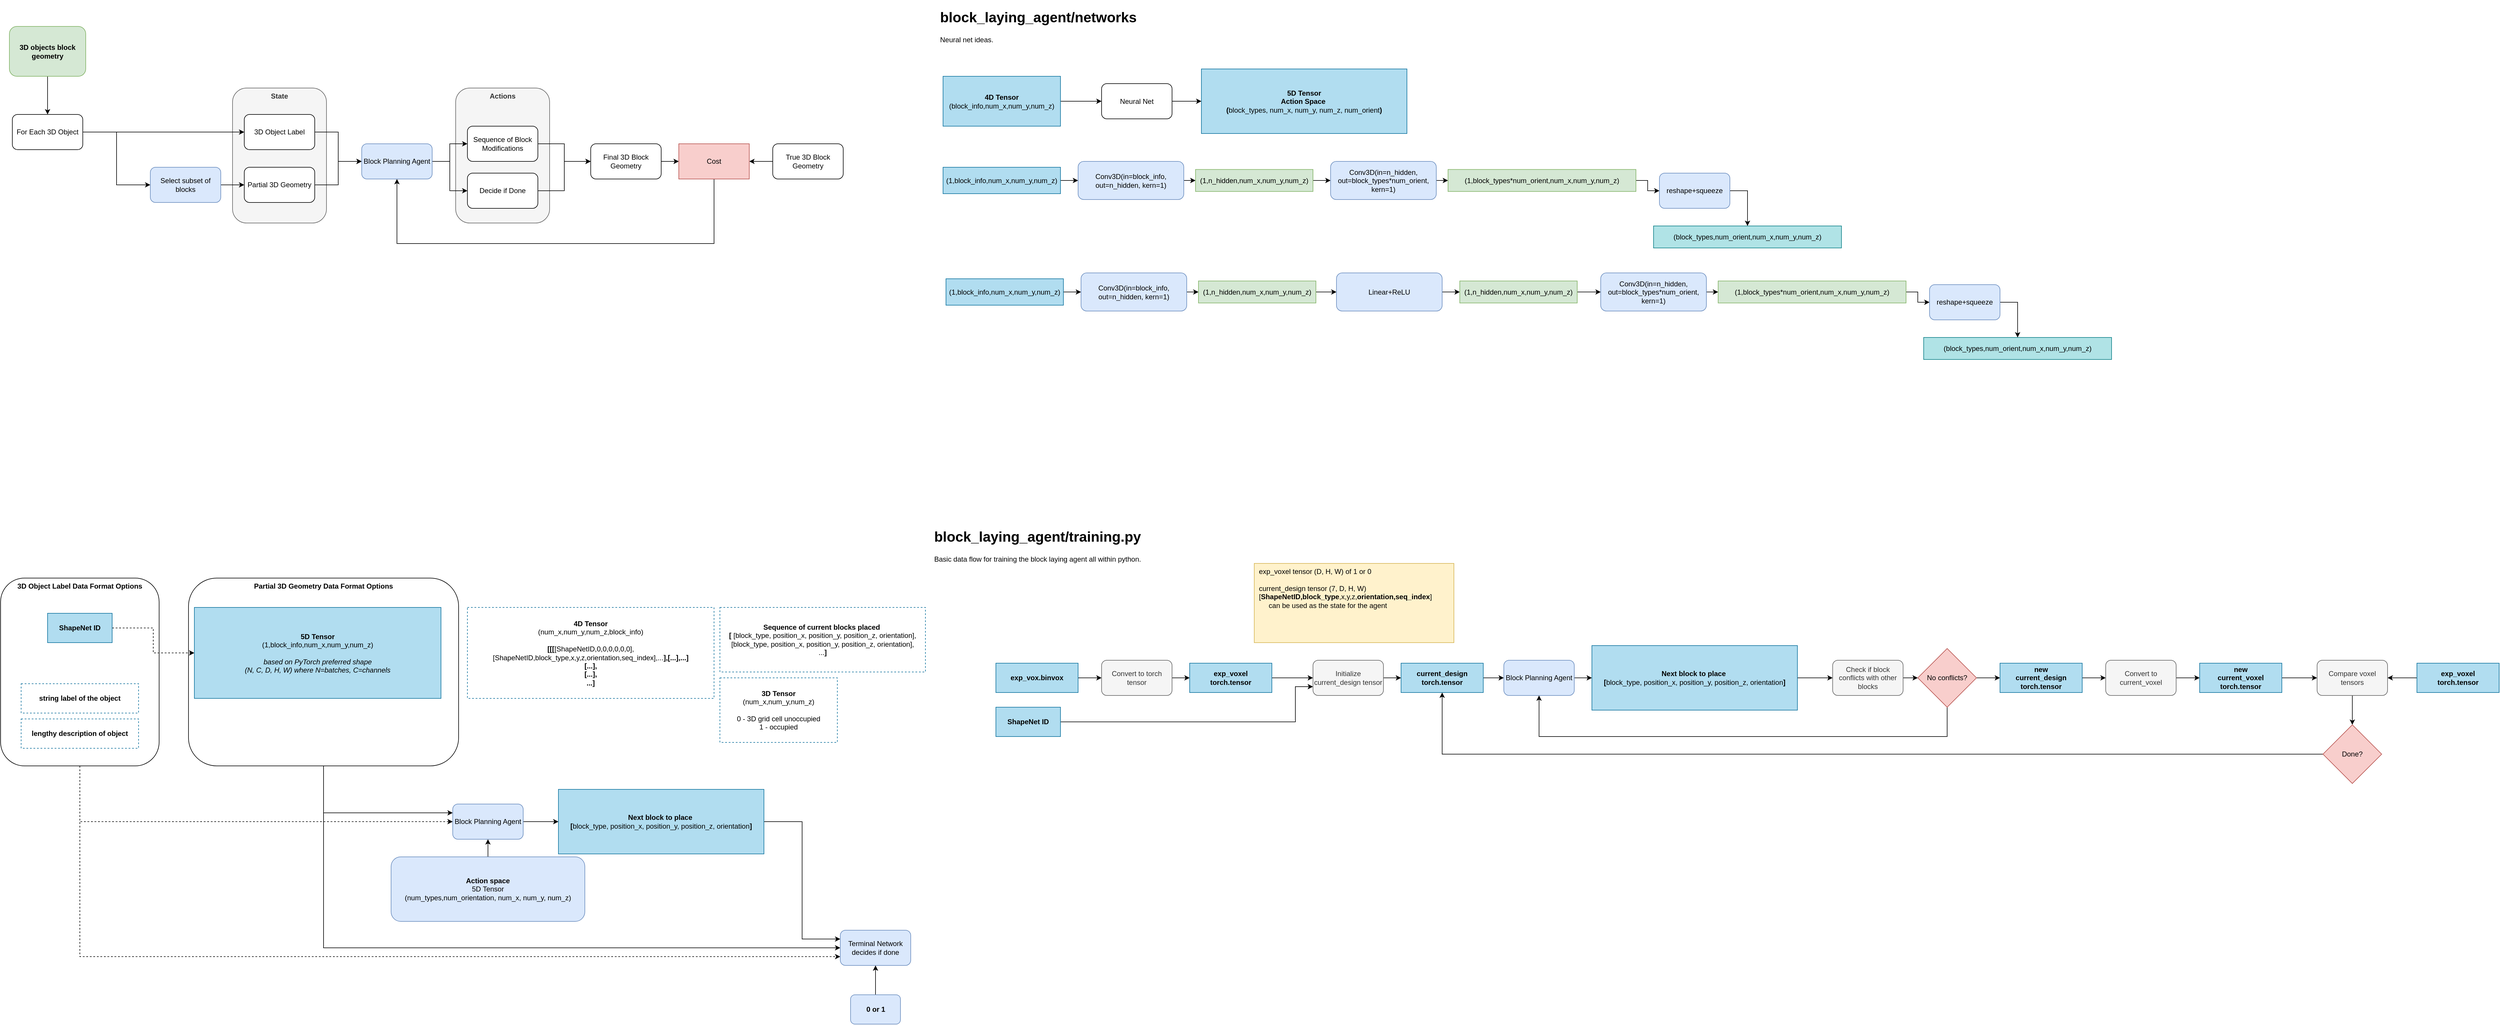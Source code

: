 <mxfile version="20.7.4" type="device"><diagram id="EGjF2JkE2Qouqx4IitUG" name="Page-1"><mxGraphModel dx="3169" dy="2718" grid="1" gridSize="10" guides="1" tooltips="1" connect="1" arrows="1" fold="1" page="1" pageScale="1" pageWidth="1600" pageHeight="900" math="0" shadow="0"><root><mxCell id="0"/><mxCell id="1" parent="0"/><mxCell id="ZmiK0YBM-MFfKVnVQpeY-30" value="&lt;b&gt;Actions&lt;/b&gt;" style="rounded=1;whiteSpace=wrap;html=1;strokeColor=#666666;strokeWidth=1;fontFamily=Helvetica;fontSize=12;fontColor=#333333;fillColor=#f5f5f5;verticalAlign=top;" parent="1" vertex="1"><mxGeometry x="800" y="-735" width="160" height="230" as="geometry"/></mxCell><mxCell id="ZmiK0YBM-MFfKVnVQpeY-29" value="&lt;b&gt;State&lt;/b&gt;" style="rounded=1;whiteSpace=wrap;html=1;strokeColor=#666666;strokeWidth=1;fontFamily=Helvetica;fontSize=12;fontColor=#333333;fillColor=#f5f5f5;verticalAlign=top;" parent="1" vertex="1"><mxGeometry x="420" y="-735" width="160" height="230" as="geometry"/></mxCell><mxCell id="ZmiK0YBM-MFfKVnVQpeY-38" style="edgeStyle=orthogonalEdgeStyle;rounded=0;orthogonalLoop=1;jettySize=auto;html=1;entryX=0;entryY=0.25;entryDx=0;entryDy=0;exitX=0.5;exitY=1;exitDx=0;exitDy=0;" parent="1" source="ZmiK0YBM-MFfKVnVQpeY-27" target="ZmiK0YBM-MFfKVnVQpeY-35" edge="1"><mxGeometry relative="1" as="geometry"/></mxCell><mxCell id="ZmiK0YBM-MFfKVnVQpeY-41" style="edgeStyle=orthogonalEdgeStyle;rounded=0;orthogonalLoop=1;jettySize=auto;html=1;entryX=0;entryY=0.5;entryDx=0;entryDy=0;exitX=0.5;exitY=1;exitDx=0;exitDy=0;" parent="1" source="ZmiK0YBM-MFfKVnVQpeY-27" target="ZmiK0YBM-MFfKVnVQpeY-39" edge="1"><mxGeometry relative="1" as="geometry"/></mxCell><mxCell id="ZmiK0YBM-MFfKVnVQpeY-27" value="Partial 3D Geometry Data Format Options" style="rounded=1;whiteSpace=wrap;html=1;strokeColor=default;strokeWidth=1;fontFamily=Helvetica;fontSize=12;fontColor=default;fillColor=default;verticalAlign=top;fontStyle=1" parent="1" vertex="1"><mxGeometry x="345" y="100" width="460" height="320" as="geometry"/></mxCell><mxCell id="ZmiK0YBM-MFfKVnVQpeY-1" style="edgeStyle=orthogonalEdgeStyle;shape=connector;rounded=0;orthogonalLoop=1;jettySize=auto;html=1;labelBackgroundColor=default;strokeColor=default;fontFamily=Helvetica;fontSize=12;fontColor=default;endArrow=classic;" parent="1" source="ZmiK0YBM-MFfKVnVQpeY-2" target="ZmiK0YBM-MFfKVnVQpeY-7" edge="1"><mxGeometry relative="1" as="geometry"/></mxCell><mxCell id="ZmiK0YBM-MFfKVnVQpeY-2" value="3D Object Label" style="rounded=1;whiteSpace=wrap;html=1;strokeColor=default;strokeWidth=1;fontFamily=Helvetica;fontSize=12;fontColor=default;fillColor=default;" parent="1" vertex="1"><mxGeometry x="440" y="-690" width="120" height="60" as="geometry"/></mxCell><mxCell id="ZmiK0YBM-MFfKVnVQpeY-3" style="edgeStyle=orthogonalEdgeStyle;shape=connector;rounded=0;orthogonalLoop=1;jettySize=auto;html=1;entryX=0;entryY=0.5;entryDx=0;entryDy=0;labelBackgroundColor=default;strokeColor=default;fontFamily=Helvetica;fontSize=12;fontColor=default;endArrow=classic;" parent="1" source="ZmiK0YBM-MFfKVnVQpeY-4" target="ZmiK0YBM-MFfKVnVQpeY-7" edge="1"><mxGeometry relative="1" as="geometry"/></mxCell><mxCell id="ZmiK0YBM-MFfKVnVQpeY-4" value="Partial 3D Geometry" style="rounded=1;whiteSpace=wrap;html=1;strokeColor=default;strokeWidth=1;fontFamily=Helvetica;fontSize=12;fontColor=default;fillColor=default;" parent="1" vertex="1"><mxGeometry x="440" y="-600" width="120" height="60" as="geometry"/></mxCell><mxCell id="ZmiK0YBM-MFfKVnVQpeY-5" style="edgeStyle=orthogonalEdgeStyle;shape=connector;rounded=0;orthogonalLoop=1;jettySize=auto;html=1;entryX=0;entryY=0.5;entryDx=0;entryDy=0;labelBackgroundColor=default;strokeColor=default;fontFamily=Helvetica;fontSize=12;fontColor=default;endArrow=classic;" parent="1" source="ZmiK0YBM-MFfKVnVQpeY-7" target="ZmiK0YBM-MFfKVnVQpeY-15" edge="1"><mxGeometry relative="1" as="geometry"/></mxCell><mxCell id="ZmiK0YBM-MFfKVnVQpeY-6" style="edgeStyle=orthogonalEdgeStyle;shape=connector;rounded=0;orthogonalLoop=1;jettySize=auto;html=1;entryX=0;entryY=0.5;entryDx=0;entryDy=0;labelBackgroundColor=default;strokeColor=default;fontFamily=Helvetica;fontSize=12;fontColor=default;endArrow=classic;" parent="1" source="ZmiK0YBM-MFfKVnVQpeY-7" target="ZmiK0YBM-MFfKVnVQpeY-17" edge="1"><mxGeometry relative="1" as="geometry"/></mxCell><mxCell id="ZmiK0YBM-MFfKVnVQpeY-7" value="Block Planning Agent" style="rounded=1;whiteSpace=wrap;html=1;strokeColor=#6c8ebf;strokeWidth=1;fontFamily=Helvetica;fontSize=12;fillColor=#dae8fc;" parent="1" vertex="1"><mxGeometry x="640" y="-640" width="120" height="60" as="geometry"/></mxCell><mxCell id="ZmiK0YBM-MFfKVnVQpeY-8" style="edgeStyle=orthogonalEdgeStyle;shape=connector;rounded=0;orthogonalLoop=1;jettySize=auto;html=1;entryX=0;entryY=0.5;entryDx=0;entryDy=0;labelBackgroundColor=default;strokeColor=default;fontFamily=Helvetica;fontSize=12;fontColor=default;endArrow=classic;" parent="1" source="ZmiK0YBM-MFfKVnVQpeY-9" target="ZmiK0YBM-MFfKVnVQpeY-13" edge="1"><mxGeometry relative="1" as="geometry"/></mxCell><mxCell id="ZmiK0YBM-MFfKVnVQpeY-9" value="Final 3D Block Geometry" style="rounded=1;whiteSpace=wrap;html=1;strokeColor=default;strokeWidth=1;fontFamily=Helvetica;fontSize=12;fontColor=default;fillColor=default;" parent="1" vertex="1"><mxGeometry x="1030" y="-640" width="120" height="60" as="geometry"/></mxCell><mxCell id="ZmiK0YBM-MFfKVnVQpeY-10" style="edgeStyle=orthogonalEdgeStyle;shape=connector;rounded=0;orthogonalLoop=1;jettySize=auto;html=1;entryX=1;entryY=0.5;entryDx=0;entryDy=0;labelBackgroundColor=default;strokeColor=default;fontFamily=Helvetica;fontSize=12;fontColor=default;endArrow=classic;" parent="1" source="ZmiK0YBM-MFfKVnVQpeY-11" target="ZmiK0YBM-MFfKVnVQpeY-13" edge="1"><mxGeometry relative="1" as="geometry"/></mxCell><mxCell id="ZmiK0YBM-MFfKVnVQpeY-11" value="True 3D Block Geometry" style="rounded=1;whiteSpace=wrap;html=1;strokeColor=default;strokeWidth=1;fontFamily=Helvetica;fontSize=12;fontColor=default;fillColor=default;" parent="1" vertex="1"><mxGeometry x="1340" y="-640" width="120" height="60" as="geometry"/></mxCell><mxCell id="ZmiK0YBM-MFfKVnVQpeY-12" style="edgeStyle=orthogonalEdgeStyle;shape=connector;rounded=0;orthogonalLoop=1;jettySize=auto;html=1;entryX=0.5;entryY=1;entryDx=0;entryDy=0;labelBackgroundColor=default;strokeColor=default;fontFamily=Helvetica;fontSize=12;fontColor=default;endArrow=classic;" parent="1" source="ZmiK0YBM-MFfKVnVQpeY-13" target="ZmiK0YBM-MFfKVnVQpeY-7" edge="1"><mxGeometry relative="1" as="geometry"><Array as="points"><mxPoint x="1240" y="-470"/><mxPoint x="700" y="-470"/></Array></mxGeometry></mxCell><mxCell id="ZmiK0YBM-MFfKVnVQpeY-13" value="Cost" style="rounded=0;whiteSpace=wrap;html=1;strokeColor=#b85450;strokeWidth=1;fontFamily=Helvetica;fontSize=12;fillColor=#f8cecc;" parent="1" vertex="1"><mxGeometry x="1180" y="-640" width="120" height="60" as="geometry"/></mxCell><mxCell id="ZmiK0YBM-MFfKVnVQpeY-14" style="edgeStyle=orthogonalEdgeStyle;shape=connector;rounded=0;orthogonalLoop=1;jettySize=auto;html=1;entryX=0;entryY=0.5;entryDx=0;entryDy=0;labelBackgroundColor=default;strokeColor=default;fontFamily=Helvetica;fontSize=12;fontColor=default;endArrow=classic;" parent="1" source="ZmiK0YBM-MFfKVnVQpeY-15" target="ZmiK0YBM-MFfKVnVQpeY-9" edge="1"><mxGeometry relative="1" as="geometry"/></mxCell><mxCell id="ZmiK0YBM-MFfKVnVQpeY-15" value="Sequence of Block Modifications" style="rounded=1;whiteSpace=wrap;html=1;strokeColor=default;strokeWidth=1;fontFamily=Helvetica;fontSize=12;fontColor=default;fillColor=default;" parent="1" vertex="1"><mxGeometry x="820" y="-670" width="120" height="60" as="geometry"/></mxCell><mxCell id="ZmiK0YBM-MFfKVnVQpeY-16" style="edgeStyle=orthogonalEdgeStyle;shape=connector;rounded=0;orthogonalLoop=1;jettySize=auto;html=1;entryX=0;entryY=0.5;entryDx=0;entryDy=0;labelBackgroundColor=default;strokeColor=default;fontFamily=Helvetica;fontSize=12;fontColor=default;endArrow=classic;" parent="1" source="ZmiK0YBM-MFfKVnVQpeY-17" target="ZmiK0YBM-MFfKVnVQpeY-9" edge="1"><mxGeometry relative="1" as="geometry"/></mxCell><mxCell id="ZmiK0YBM-MFfKVnVQpeY-17" value="Decide if Done" style="rounded=1;whiteSpace=wrap;html=1;strokeColor=default;strokeWidth=1;fontFamily=Helvetica;fontSize=12;fontColor=default;fillColor=default;" parent="1" vertex="1"><mxGeometry x="820" y="-590" width="120" height="60" as="geometry"/></mxCell><mxCell id="ZmiK0YBM-MFfKVnVQpeY-18" style="edgeStyle=orthogonalEdgeStyle;shape=connector;rounded=0;orthogonalLoop=1;jettySize=auto;html=1;labelBackgroundColor=default;strokeColor=default;fontFamily=Helvetica;fontSize=12;fontColor=default;endArrow=classic;" parent="1" source="ZmiK0YBM-MFfKVnVQpeY-19" target="ZmiK0YBM-MFfKVnVQpeY-24" edge="1"><mxGeometry relative="1" as="geometry"/></mxCell><mxCell id="ZmiK0YBM-MFfKVnVQpeY-19" value="3D objects block geometry" style="rounded=1;whiteSpace=wrap;html=1;verticalAlign=middle;fontStyle=1;fillColor=#d5e8d4;strokeColor=#82b366;" parent="1" vertex="1"><mxGeometry x="40" y="-840" width="130" height="85" as="geometry"/></mxCell><mxCell id="ZmiK0YBM-MFfKVnVQpeY-20" style="edgeStyle=orthogonalEdgeStyle;shape=connector;rounded=0;orthogonalLoop=1;jettySize=auto;html=1;labelBackgroundColor=default;strokeColor=default;fontFamily=Helvetica;fontSize=12;fontColor=default;endArrow=classic;" parent="1" source="ZmiK0YBM-MFfKVnVQpeY-21" target="ZmiK0YBM-MFfKVnVQpeY-4" edge="1"><mxGeometry relative="1" as="geometry"/></mxCell><mxCell id="ZmiK0YBM-MFfKVnVQpeY-21" value="Select subset of blocks" style="rounded=1;whiteSpace=wrap;html=1;strokeColor=#6c8ebf;strokeWidth=1;fontFamily=Helvetica;fontSize=12;fillColor=#dae8fc;" parent="1" vertex="1"><mxGeometry x="280" y="-600" width="120" height="60" as="geometry"/></mxCell><mxCell id="ZmiK0YBM-MFfKVnVQpeY-22" style="edgeStyle=orthogonalEdgeStyle;shape=connector;rounded=0;orthogonalLoop=1;jettySize=auto;html=1;labelBackgroundColor=default;strokeColor=default;fontFamily=Helvetica;fontSize=12;fontColor=default;endArrow=classic;" parent="1" source="ZmiK0YBM-MFfKVnVQpeY-24" target="ZmiK0YBM-MFfKVnVQpeY-2" edge="1"><mxGeometry relative="1" as="geometry"/></mxCell><mxCell id="ZmiK0YBM-MFfKVnVQpeY-23" style="edgeStyle=orthogonalEdgeStyle;shape=connector;rounded=0;orthogonalLoop=1;jettySize=auto;html=1;entryX=0;entryY=0.5;entryDx=0;entryDy=0;labelBackgroundColor=default;strokeColor=default;fontFamily=Helvetica;fontSize=12;fontColor=default;endArrow=classic;" parent="1" source="ZmiK0YBM-MFfKVnVQpeY-24" target="ZmiK0YBM-MFfKVnVQpeY-21" edge="1"><mxGeometry relative="1" as="geometry"/></mxCell><mxCell id="ZmiK0YBM-MFfKVnVQpeY-24" value="For Each 3D Object" style="rounded=1;whiteSpace=wrap;html=1;strokeColor=default;strokeWidth=1;fontFamily=Helvetica;fontSize=12;fontColor=default;fillColor=default;" parent="1" vertex="1"><mxGeometry x="45" y="-690" width="120" height="60" as="geometry"/></mxCell><mxCell id="ZmiK0YBM-MFfKVnVQpeY-26" value="&lt;b&gt;3D Tensor&lt;br&gt;&lt;/b&gt;(num_x,num_y,num_z)&lt;br&gt;&lt;br&gt;0 - 3D grid cell unoccupied&lt;br&gt;1 - occupied" style="whiteSpace=wrap;html=1;fillColor=none;strokeColor=#10739e;fontStyle=0;dashed=1;" parent="1" vertex="1"><mxGeometry x="1250" y="270" width="200" height="110" as="geometry"/></mxCell><mxCell id="ZmiK0YBM-MFfKVnVQpeY-28" value="&lt;b&gt;Sequence of current blocks placed&lt;/b&gt;&amp;nbsp;&lt;br&gt;&lt;b&gt;[&lt;/b&gt; [block_type, position_x, position_y, position_z, orientation],&lt;br&gt;[block_type, position_x, position_y, position_z, orientation],&lt;br&gt;...&lt;b&gt;]&lt;/b&gt;" style="whiteSpace=wrap;html=1;fillColor=none;strokeColor=#10739e;fontStyle=0;dashed=1;" parent="1" vertex="1"><mxGeometry x="1250" y="150" width="350" height="110" as="geometry"/></mxCell><mxCell id="ZmiK0YBM-MFfKVnVQpeY-37" style="edgeStyle=orthogonalEdgeStyle;rounded=0;orthogonalLoop=1;jettySize=auto;html=1;entryX=0;entryY=0.5;entryDx=0;entryDy=0;exitX=0.5;exitY=1;exitDx=0;exitDy=0;dashed=1;" parent="1" source="ZmiK0YBM-MFfKVnVQpeY-31" target="ZmiK0YBM-MFfKVnVQpeY-35" edge="1"><mxGeometry relative="1" as="geometry"/></mxCell><mxCell id="ZmiK0YBM-MFfKVnVQpeY-42" style="edgeStyle=orthogonalEdgeStyle;rounded=0;orthogonalLoop=1;jettySize=auto;html=1;entryX=0;entryY=0.75;entryDx=0;entryDy=0;exitX=0.5;exitY=1;exitDx=0;exitDy=0;dashed=1;" parent="1" source="ZmiK0YBM-MFfKVnVQpeY-31" target="ZmiK0YBM-MFfKVnVQpeY-39" edge="1"><mxGeometry relative="1" as="geometry"/></mxCell><mxCell id="ZmiK0YBM-MFfKVnVQpeY-31" value="3D Object Label Data Format Options" style="rounded=1;whiteSpace=wrap;html=1;strokeColor=default;strokeWidth=1;fontFamily=Helvetica;fontSize=12;fontColor=default;fillColor=default;verticalAlign=top;fontStyle=1" parent="1" vertex="1"><mxGeometry x="25" y="100" width="270" height="320" as="geometry"/></mxCell><mxCell id="ZmiK0YBM-MFfKVnVQpeY-52" style="edgeStyle=orthogonalEdgeStyle;rounded=0;orthogonalLoop=1;jettySize=auto;html=1;dashed=1;" parent="1" source="ZmiK0YBM-MFfKVnVQpeY-32" target="ZmiK0YBM-MFfKVnVQpeY-49" edge="1"><mxGeometry relative="1" as="geometry"/></mxCell><mxCell id="ZmiK0YBM-MFfKVnVQpeY-32" value="&lt;b&gt;ShapeNet ID&lt;/b&gt;" style="whiteSpace=wrap;html=1;fillColor=#b1ddf0;strokeColor=#10739e;fontStyle=0" parent="1" vertex="1"><mxGeometry x="105" y="160" width="110" height="50" as="geometry"/></mxCell><mxCell id="ZmiK0YBM-MFfKVnVQpeY-33" value="&lt;b&gt;string label of the object&lt;/b&gt;" style="whiteSpace=wrap;html=1;fillColor=none;strokeColor=#10739e;fontStyle=0;dashed=1;" parent="1" vertex="1"><mxGeometry x="60" y="280" width="200" height="50" as="geometry"/></mxCell><mxCell id="ZmiK0YBM-MFfKVnVQpeY-34" value="&lt;b&gt;lengthy description of object&lt;/b&gt;" style="whiteSpace=wrap;html=1;fillColor=none;strokeColor=#10739e;fontStyle=0;dashed=1;" parent="1" vertex="1"><mxGeometry x="60" y="340" width="200" height="50" as="geometry"/></mxCell><mxCell id="ZmiK0YBM-MFfKVnVQpeY-40" style="edgeStyle=orthogonalEdgeStyle;rounded=0;orthogonalLoop=1;jettySize=auto;html=1;entryX=0;entryY=0.5;entryDx=0;entryDy=0;" parent="1" source="ZmiK0YBM-MFfKVnVQpeY-35" target="ZmiK0YBM-MFfKVnVQpeY-36" edge="1"><mxGeometry relative="1" as="geometry"/></mxCell><mxCell id="ZmiK0YBM-MFfKVnVQpeY-35" value="Block Planning Agent" style="rounded=1;whiteSpace=wrap;html=1;strokeColor=#6c8ebf;strokeWidth=1;fontFamily=Helvetica;fontSize=12;fillColor=#dae8fc;" parent="1" vertex="1"><mxGeometry x="795" y="485" width="120" height="60" as="geometry"/></mxCell><mxCell id="ZmiK0YBM-MFfKVnVQpeY-43" style="edgeStyle=orthogonalEdgeStyle;rounded=0;orthogonalLoop=1;jettySize=auto;html=1;entryX=0;entryY=0.25;entryDx=0;entryDy=0;" parent="1" source="ZmiK0YBM-MFfKVnVQpeY-36" target="ZmiK0YBM-MFfKVnVQpeY-39" edge="1"><mxGeometry relative="1" as="geometry"/></mxCell><mxCell id="ZmiK0YBM-MFfKVnVQpeY-36" value="&lt;b&gt;Next block to place&lt;/b&gt;&amp;nbsp;&lt;br&gt;&lt;b&gt;[&lt;/b&gt;block_type, position_x, position_y, position_z, orientation&lt;b&gt;]&lt;/b&gt;" style="whiteSpace=wrap;html=1;fillColor=#b1ddf0;strokeColor=#10739e;fontStyle=0" parent="1" vertex="1"><mxGeometry x="975" y="460" width="350" height="110" as="geometry"/></mxCell><mxCell id="ZmiK0YBM-MFfKVnVQpeY-39" value="Terminal Network&lt;br&gt;decides if done" style="rounded=1;whiteSpace=wrap;html=1;strokeColor=#6c8ebf;strokeWidth=1;fontFamily=Helvetica;fontSize=12;fillColor=#dae8fc;" parent="1" vertex="1"><mxGeometry x="1455" y="700" width="120" height="60" as="geometry"/></mxCell><mxCell id="ZmiK0YBM-MFfKVnVQpeY-46" style="edgeStyle=orthogonalEdgeStyle;rounded=0;orthogonalLoop=1;jettySize=auto;html=1;entryX=0.5;entryY=1;entryDx=0;entryDy=0;" parent="1" source="ZmiK0YBM-MFfKVnVQpeY-45" target="ZmiK0YBM-MFfKVnVQpeY-35" edge="1"><mxGeometry relative="1" as="geometry"/></mxCell><mxCell id="ZmiK0YBM-MFfKVnVQpeY-45" value="Action space&lt;br&gt;&lt;span style=&quot;font-weight: normal;&quot;&gt;5D Tensor&lt;br&gt;(num_types,&lt;/span&gt;&lt;span style=&quot;font-weight: 400;&quot;&gt;num_orientation,&amp;nbsp;&lt;/span&gt;&lt;span style=&quot;font-weight: normal;&quot;&gt;num_x, num_y, num_z)&lt;/span&gt;" style="rounded=1;whiteSpace=wrap;html=1;fillColor=#dae8fc;strokeColor=#6c8ebf;fontStyle=1" parent="1" vertex="1"><mxGeometry x="690" y="575" width="330" height="110" as="geometry"/></mxCell><mxCell id="ZmiK0YBM-MFfKVnVQpeY-48" style="edgeStyle=orthogonalEdgeStyle;rounded=0;orthogonalLoop=1;jettySize=auto;html=1;entryX=0.5;entryY=1;entryDx=0;entryDy=0;" parent="1" source="ZmiK0YBM-MFfKVnVQpeY-47" target="ZmiK0YBM-MFfKVnVQpeY-39" edge="1"><mxGeometry relative="1" as="geometry"/></mxCell><mxCell id="ZmiK0YBM-MFfKVnVQpeY-47" value="0 or 1" style="rounded=1;whiteSpace=wrap;html=1;fillColor=#dae8fc;strokeColor=#6c8ebf;fontStyle=1" parent="1" vertex="1"><mxGeometry x="1472.5" y="810" width="85" height="50" as="geometry"/></mxCell><mxCell id="ZmiK0YBM-MFfKVnVQpeY-49" value="&lt;b style=&quot;border-color: var(--border-color);&quot;&gt;5D Tensor&lt;br style=&quot;border-color: var(--border-color);&quot;&gt;&lt;/b&gt;(1,block_info,num_x,num_y,num_z)&lt;br&gt;&lt;br&gt;&lt;i&gt;based on PyTorch preferred shape&lt;br&gt;(N, C, D, H, W) where N=batches, C=channels&lt;/i&gt;" style="whiteSpace=wrap;html=1;fillColor=#b1ddf0;strokeColor=#10739e;fontStyle=0" parent="1" vertex="1"><mxGeometry x="355" y="150" width="420" height="155" as="geometry"/></mxCell><mxCell id="A_3TtfuufTt2yzlNx-zK-1" value="&lt;b style=&quot;border-color: var(--border-color);&quot;&gt;4D Tensor&lt;br style=&quot;border-color: var(--border-color);&quot;&gt;&lt;/b&gt;(num_x,num_y,num_z,block_info)&lt;br&gt;&lt;b&gt;&lt;br&gt;[[[&lt;/b&gt;[ShapeNetID,0,0,0,0,0,0],[ShapeNetID,block_type,x,y,z,orientation,seq_index],...&lt;b&gt;],[...],...]&lt;br&gt;[...],&lt;br&gt;[...],&lt;br&gt;...]&lt;/b&gt;" style="whiteSpace=wrap;html=1;fillColor=none;strokeColor=#10739e;fontStyle=0;dashed=1;" parent="1" vertex="1"><mxGeometry x="820" y="150" width="420" height="155" as="geometry"/></mxCell><mxCell id="5hoe5Cya4f4Q9XEgtZuJ-38" style="edgeStyle=orthogonalEdgeStyle;rounded=0;orthogonalLoop=1;jettySize=auto;html=1;entryX=0;entryY=0.75;entryDx=0;entryDy=0;" edge="1" parent="1" source="5hoe5Cya4f4Q9XEgtZuJ-1" target="5hoe5Cya4f4Q9XEgtZuJ-36"><mxGeometry relative="1" as="geometry"><mxPoint x="2290" y="410" as="targetPoint"/><Array as="points"><mxPoint x="2230" y="345"/><mxPoint x="2230" y="285"/></Array></mxGeometry></mxCell><mxCell id="5hoe5Cya4f4Q9XEgtZuJ-1" value="&lt;b&gt;ShapeNet ID&lt;/b&gt;" style="whiteSpace=wrap;html=1;fillColor=#b1ddf0;strokeColor=#10739e;fontStyle=0" vertex="1" parent="1"><mxGeometry x="1720" y="320" width="110" height="50" as="geometry"/></mxCell><mxCell id="5hoe5Cya4f4Q9XEgtZuJ-34" style="edgeStyle=orthogonalEdgeStyle;rounded=0;orthogonalLoop=1;jettySize=auto;html=1;entryX=0;entryY=0.5;entryDx=0;entryDy=0;" edge="1" parent="1" source="5hoe5Cya4f4Q9XEgtZuJ-3" target="5hoe5Cya4f4Q9XEgtZuJ-31"><mxGeometry relative="1" as="geometry"/></mxCell><mxCell id="5hoe5Cya4f4Q9XEgtZuJ-3" value="&lt;b&gt;exp_vox.binvox&lt;/b&gt;" style="whiteSpace=wrap;html=1;fillColor=#b1ddf0;strokeColor=#10739e;fontStyle=0" vertex="1" parent="1"><mxGeometry x="1720" y="245" width="140" height="50" as="geometry"/></mxCell><mxCell id="5hoe5Cya4f4Q9XEgtZuJ-26" style="edgeStyle=orthogonalEdgeStyle;rounded=0;orthogonalLoop=1;jettySize=auto;html=1;entryX=1;entryY=0.5;entryDx=0;entryDy=0;" edge="1" parent="1" source="5hoe5Cya4f4Q9XEgtZuJ-4" target="5hoe5Cya4f4Q9XEgtZuJ-24"><mxGeometry relative="1" as="geometry"/></mxCell><mxCell id="5hoe5Cya4f4Q9XEgtZuJ-4" value="&lt;b&gt;exp_voxel&lt;br&gt;torch.tensor&lt;br&gt;&lt;/b&gt;" style="whiteSpace=wrap;html=1;fillColor=#b1ddf0;strokeColor=#10739e;fontStyle=0" vertex="1" parent="1"><mxGeometry x="4140" y="245" width="140" height="50" as="geometry"/></mxCell><mxCell id="5hoe5Cya4f4Q9XEgtZuJ-14" style="edgeStyle=orthogonalEdgeStyle;rounded=0;orthogonalLoop=1;jettySize=auto;html=1;entryX=0;entryY=0.5;entryDx=0;entryDy=0;" edge="1" parent="1" source="5hoe5Cya4f4Q9XEgtZuJ-5" target="5hoe5Cya4f4Q9XEgtZuJ-6"><mxGeometry relative="1" as="geometry"><mxPoint x="2765" y="270" as="targetPoint"/></mxGeometry></mxCell><mxCell id="5hoe5Cya4f4Q9XEgtZuJ-5" value="Block Planning Agent" style="rounded=1;whiteSpace=wrap;html=1;strokeColor=#6c8ebf;strokeWidth=1;fontFamily=Helvetica;fontSize=12;fillColor=#dae8fc;" vertex="1" parent="1"><mxGeometry x="2585" y="240" width="120" height="60" as="geometry"/></mxCell><mxCell id="5hoe5Cya4f4Q9XEgtZuJ-12" style="edgeStyle=orthogonalEdgeStyle;rounded=0;orthogonalLoop=1;jettySize=auto;html=1;entryX=0;entryY=0.5;entryDx=0;entryDy=0;exitX=1;exitY=0.5;exitDx=0;exitDy=0;" edge="1" parent="1" source="5hoe5Cya4f4Q9XEgtZuJ-6" target="5hoe5Cya4f4Q9XEgtZuJ-9"><mxGeometry relative="1" as="geometry"><mxPoint x="3115" y="270" as="sourcePoint"/></mxGeometry></mxCell><mxCell id="5hoe5Cya4f4Q9XEgtZuJ-6" value="&lt;b&gt;Next block to place&lt;/b&gt;&amp;nbsp;&lt;br&gt;&lt;b&gt;[&lt;/b&gt;block_type, position_x, position_y, position_z, orientation&lt;b&gt;]&lt;/b&gt;" style="whiteSpace=wrap;html=1;fillColor=#b1ddf0;strokeColor=#10739e;fontStyle=0" vertex="1" parent="1"><mxGeometry x="2735" y="215" width="350" height="110" as="geometry"/></mxCell><mxCell id="5hoe5Cya4f4Q9XEgtZuJ-28" style="edgeStyle=orthogonalEdgeStyle;rounded=0;orthogonalLoop=1;jettySize=auto;html=1;entryX=0;entryY=0.5;entryDx=0;entryDy=0;" edge="1" parent="1" source="5hoe5Cya4f4Q9XEgtZuJ-7" target="5hoe5Cya4f4Q9XEgtZuJ-5"><mxGeometry relative="1" as="geometry"/></mxCell><mxCell id="5hoe5Cya4f4Q9XEgtZuJ-7" value="&lt;b&gt;current_design&lt;br&gt;torch.tensor&lt;br&gt;&lt;/b&gt;" style="whiteSpace=wrap;html=1;fillColor=#b1ddf0;strokeColor=#10739e;fontStyle=0" vertex="1" parent="1"><mxGeometry x="2410" y="245" width="140" height="50" as="geometry"/></mxCell><mxCell id="5hoe5Cya4f4Q9XEgtZuJ-13" style="edgeStyle=orthogonalEdgeStyle;rounded=0;orthogonalLoop=1;jettySize=auto;html=1;entryX=0;entryY=0.5;entryDx=0;entryDy=0;" edge="1" parent="1" source="5hoe5Cya4f4Q9XEgtZuJ-9" target="5hoe5Cya4f4Q9XEgtZuJ-10"><mxGeometry relative="1" as="geometry"/></mxCell><mxCell id="5hoe5Cya4f4Q9XEgtZuJ-9" value="Check if block conflicts with other blocks" style="rounded=1;whiteSpace=wrap;html=1;strokeColor=#666666;strokeWidth=1;fontFamily=Helvetica;fontSize=12;fillColor=#f5f5f5;fontColor=#333333;" vertex="1" parent="1"><mxGeometry x="3145" y="240" width="120" height="60" as="geometry"/></mxCell><mxCell id="5hoe5Cya4f4Q9XEgtZuJ-11" style="edgeStyle=orthogonalEdgeStyle;rounded=0;orthogonalLoop=1;jettySize=auto;html=1;entryX=0.5;entryY=1;entryDx=0;entryDy=0;exitX=0.5;exitY=1;exitDx=0;exitDy=0;" edge="1" parent="1" source="5hoe5Cya4f4Q9XEgtZuJ-10" target="5hoe5Cya4f4Q9XEgtZuJ-5"><mxGeometry relative="1" as="geometry"><Array as="points"><mxPoint x="3340" y="370"/><mxPoint x="2645" y="370"/></Array></mxGeometry></mxCell><mxCell id="5hoe5Cya4f4Q9XEgtZuJ-18" style="edgeStyle=orthogonalEdgeStyle;rounded=0;orthogonalLoop=1;jettySize=auto;html=1;entryX=0;entryY=0.5;entryDx=0;entryDy=0;" edge="1" parent="1" source="5hoe5Cya4f4Q9XEgtZuJ-10" target="5hoe5Cya4f4Q9XEgtZuJ-19"><mxGeometry relative="1" as="geometry"/></mxCell><mxCell id="5hoe5Cya4f4Q9XEgtZuJ-10" value="No conflicts?" style="rhombus;whiteSpace=wrap;html=1;fillColor=#f8cecc;strokeColor=#b85450;" vertex="1" parent="1"><mxGeometry x="3290" y="220" width="100" height="100" as="geometry"/></mxCell><mxCell id="5hoe5Cya4f4Q9XEgtZuJ-16" value="&lt;span style=&quot;text-align: center;&quot;&gt;exp_voxel tensor (D, H, W) of 1 or 0&lt;br&gt;&lt;br&gt;current_design tensor (7, D, H, W)&lt;br&gt;[&lt;b&gt;ShapeNetID,block_type&lt;/b&gt;,x,y,z,&lt;b&gt;orientation,seq_index&lt;/b&gt;]&lt;br&gt;&amp;nbsp; &amp;nbsp; &amp;nbsp;can be used as the state for the agent&lt;br&gt;&lt;/span&gt;" style="rounded=0;whiteSpace=wrap;html=1;fillColor=#fff2cc;strokeColor=#d6b656;align=left;verticalAlign=top;spacingLeft=6;" vertex="1" parent="1"><mxGeometry x="2160" y="75" width="340" height="135" as="geometry"/></mxCell><mxCell id="5hoe5Cya4f4Q9XEgtZuJ-22" style="edgeStyle=orthogonalEdgeStyle;rounded=0;orthogonalLoop=1;jettySize=auto;html=1;entryX=0;entryY=0.5;entryDx=0;entryDy=0;" edge="1" parent="1" source="5hoe5Cya4f4Q9XEgtZuJ-17" target="5hoe5Cya4f4Q9XEgtZuJ-21"><mxGeometry relative="1" as="geometry"/></mxCell><mxCell id="5hoe5Cya4f4Q9XEgtZuJ-17" value="Convert to current_voxel" style="rounded=1;whiteSpace=wrap;html=1;strokeColor=#666666;strokeWidth=1;fontFamily=Helvetica;fontSize=12;fillColor=#f5f5f5;fontColor=#333333;" vertex="1" parent="1"><mxGeometry x="3610" y="240" width="120" height="60" as="geometry"/></mxCell><mxCell id="5hoe5Cya4f4Q9XEgtZuJ-20" style="edgeStyle=orthogonalEdgeStyle;rounded=0;orthogonalLoop=1;jettySize=auto;html=1;entryX=0;entryY=0.5;entryDx=0;entryDy=0;" edge="1" parent="1" source="5hoe5Cya4f4Q9XEgtZuJ-19" target="5hoe5Cya4f4Q9XEgtZuJ-17"><mxGeometry relative="1" as="geometry"/></mxCell><mxCell id="5hoe5Cya4f4Q9XEgtZuJ-19" value="&lt;b&gt;new&lt;br&gt;current_design&lt;br&gt;torch.tensor&lt;br&gt;&lt;/b&gt;" style="whiteSpace=wrap;html=1;fillColor=#b1ddf0;strokeColor=#10739e;fontStyle=0" vertex="1" parent="1"><mxGeometry x="3430" y="245" width="140" height="50" as="geometry"/></mxCell><mxCell id="5hoe5Cya4f4Q9XEgtZuJ-25" style="edgeStyle=orthogonalEdgeStyle;rounded=0;orthogonalLoop=1;jettySize=auto;html=1;entryX=0;entryY=0.5;entryDx=0;entryDy=0;" edge="1" parent="1" source="5hoe5Cya4f4Q9XEgtZuJ-21" target="5hoe5Cya4f4Q9XEgtZuJ-24"><mxGeometry relative="1" as="geometry"/></mxCell><mxCell id="5hoe5Cya4f4Q9XEgtZuJ-21" value="&lt;b&gt;new&lt;br&gt;current_voxel&lt;br&gt;torch.tensor&lt;br&gt;&lt;/b&gt;" style="whiteSpace=wrap;html=1;fillColor=#b1ddf0;strokeColor=#10739e;fontStyle=0" vertex="1" parent="1"><mxGeometry x="3770" y="245" width="140" height="50" as="geometry"/></mxCell><mxCell id="5hoe5Cya4f4Q9XEgtZuJ-30" style="edgeStyle=orthogonalEdgeStyle;rounded=0;orthogonalLoop=1;jettySize=auto;html=1;entryX=0.5;entryY=0;entryDx=0;entryDy=0;" edge="1" parent="1" source="5hoe5Cya4f4Q9XEgtZuJ-24" target="5hoe5Cya4f4Q9XEgtZuJ-27"><mxGeometry relative="1" as="geometry"/></mxCell><mxCell id="5hoe5Cya4f4Q9XEgtZuJ-24" value="Compare voxel tensors" style="rounded=1;whiteSpace=wrap;html=1;strokeColor=#666666;strokeWidth=1;fontFamily=Helvetica;fontSize=12;fillColor=#f5f5f5;fontColor=#333333;" vertex="1" parent="1"><mxGeometry x="3970" y="240" width="120" height="60" as="geometry"/></mxCell><mxCell id="5hoe5Cya4f4Q9XEgtZuJ-29" style="edgeStyle=orthogonalEdgeStyle;rounded=0;orthogonalLoop=1;jettySize=auto;html=1;entryX=0.5;entryY=1;entryDx=0;entryDy=0;" edge="1" parent="1" source="5hoe5Cya4f4Q9XEgtZuJ-27" target="5hoe5Cya4f4Q9XEgtZuJ-7"><mxGeometry relative="1" as="geometry"/></mxCell><mxCell id="5hoe5Cya4f4Q9XEgtZuJ-27" value="Done?" style="rhombus;whiteSpace=wrap;html=1;fillColor=#f8cecc;strokeColor=#b85450;" vertex="1" parent="1"><mxGeometry x="3980" y="350" width="100" height="100" as="geometry"/></mxCell><mxCell id="5hoe5Cya4f4Q9XEgtZuJ-35" style="edgeStyle=orthogonalEdgeStyle;rounded=0;orthogonalLoop=1;jettySize=auto;html=1;entryX=0;entryY=0.5;entryDx=0;entryDy=0;" edge="1" parent="1" source="5hoe5Cya4f4Q9XEgtZuJ-31" target="5hoe5Cya4f4Q9XEgtZuJ-32"><mxGeometry relative="1" as="geometry"/></mxCell><mxCell id="5hoe5Cya4f4Q9XEgtZuJ-31" value="Convert to torch tensor" style="rounded=1;whiteSpace=wrap;html=1;strokeColor=#666666;strokeWidth=1;fontFamily=Helvetica;fontSize=12;fillColor=#f5f5f5;fontColor=#333333;" vertex="1" parent="1"><mxGeometry x="1900" y="240" width="120" height="60" as="geometry"/></mxCell><mxCell id="5hoe5Cya4f4Q9XEgtZuJ-37" style="edgeStyle=orthogonalEdgeStyle;rounded=0;orthogonalLoop=1;jettySize=auto;html=1;entryX=0;entryY=0.5;entryDx=0;entryDy=0;" edge="1" parent="1" source="5hoe5Cya4f4Q9XEgtZuJ-32" target="5hoe5Cya4f4Q9XEgtZuJ-36"><mxGeometry relative="1" as="geometry"/></mxCell><mxCell id="5hoe5Cya4f4Q9XEgtZuJ-32" value="&lt;b&gt;exp_voxel&lt;br&gt;torch.tensor&lt;br&gt;&lt;/b&gt;" style="whiteSpace=wrap;html=1;fillColor=#b1ddf0;strokeColor=#10739e;fontStyle=0" vertex="1" parent="1"><mxGeometry x="2050" y="245" width="140" height="50" as="geometry"/></mxCell><mxCell id="5hoe5Cya4f4Q9XEgtZuJ-39" style="edgeStyle=orthogonalEdgeStyle;rounded=0;orthogonalLoop=1;jettySize=auto;html=1;entryX=0;entryY=0.5;entryDx=0;entryDy=0;" edge="1" parent="1" source="5hoe5Cya4f4Q9XEgtZuJ-36" target="5hoe5Cya4f4Q9XEgtZuJ-7"><mxGeometry relative="1" as="geometry"/></mxCell><mxCell id="5hoe5Cya4f4Q9XEgtZuJ-36" value="Initialize current_design tensor" style="rounded=1;whiteSpace=wrap;html=1;strokeColor=#666666;strokeWidth=1;fontFamily=Helvetica;fontSize=12;fillColor=#f5f5f5;fontColor=#333333;" vertex="1" parent="1"><mxGeometry x="2260" y="240" width="120" height="60" as="geometry"/></mxCell><mxCell id="5hoe5Cya4f4Q9XEgtZuJ-40" value="&lt;h1&gt;block_laying_agent/training.py&lt;/h1&gt;&lt;p&gt;Basic data flow for training the block laying agent all within python.&lt;/p&gt;" style="text;html=1;strokeColor=none;fillColor=none;spacing=5;spacingTop=-20;whiteSpace=wrap;overflow=hidden;rounded=0;" vertex="1" parent="1"><mxGeometry x="1610" y="10" width="380" height="120" as="geometry"/></mxCell><mxCell id="5hoe5Cya4f4Q9XEgtZuJ-41" value="&lt;h1&gt;block_laying_agent/networks&lt;/h1&gt;&lt;p&gt;Neural net ideas.&lt;/p&gt;" style="text;html=1;strokeColor=none;fillColor=none;spacing=5;spacingTop=-20;whiteSpace=wrap;overflow=hidden;rounded=0;" vertex="1" parent="1"><mxGeometry x="1620" y="-875" width="380" height="120" as="geometry"/></mxCell><mxCell id="5hoe5Cya4f4Q9XEgtZuJ-46" style="edgeStyle=orthogonalEdgeStyle;rounded=0;orthogonalLoop=1;jettySize=auto;html=1;" edge="1" parent="1" source="5hoe5Cya4f4Q9XEgtZuJ-42" target="5hoe5Cya4f4Q9XEgtZuJ-45"><mxGeometry relative="1" as="geometry"/></mxCell><mxCell id="5hoe5Cya4f4Q9XEgtZuJ-42" value="&lt;b style=&quot;border-color: var(--border-color);&quot;&gt;4D Tensor&lt;br style=&quot;border-color: var(--border-color);&quot;&gt;&lt;/b&gt;(block_info,num_x,num_y,num_z)" style="whiteSpace=wrap;html=1;fillColor=#b1ddf0;strokeColor=#10739e;fontStyle=0" vertex="1" parent="1"><mxGeometry x="1630" y="-755" width="200" height="85" as="geometry"/></mxCell><mxCell id="5hoe5Cya4f4Q9XEgtZuJ-44" value="&lt;b&gt;5D Tensor &lt;br&gt;Action Space&lt;/b&gt;&amp;nbsp;&lt;br&gt;&lt;b&gt;(&lt;/b&gt;block_types, num_x, num_y, num_z, num_orient&lt;b&gt;)&lt;/b&gt;" style="whiteSpace=wrap;html=1;fillColor=#b1ddf0;strokeColor=#10739e;fontStyle=0" vertex="1" parent="1"><mxGeometry x="2070" y="-767.5" width="350" height="110" as="geometry"/></mxCell><mxCell id="5hoe5Cya4f4Q9XEgtZuJ-47" style="edgeStyle=orthogonalEdgeStyle;rounded=0;orthogonalLoop=1;jettySize=auto;html=1;entryX=0;entryY=0.5;entryDx=0;entryDy=0;" edge="1" parent="1" source="5hoe5Cya4f4Q9XEgtZuJ-45" target="5hoe5Cya4f4Q9XEgtZuJ-44"><mxGeometry relative="1" as="geometry"/></mxCell><mxCell id="5hoe5Cya4f4Q9XEgtZuJ-45" value="Neural Net" style="rounded=1;whiteSpace=wrap;html=1;strokeColor=default;strokeWidth=1;fontFamily=Helvetica;fontSize=12;fontColor=default;fillColor=default;" vertex="1" parent="1"><mxGeometry x="1900" y="-742.5" width="120" height="60" as="geometry"/></mxCell><mxCell id="5hoe5Cya4f4Q9XEgtZuJ-52" style="edgeStyle=orthogonalEdgeStyle;rounded=0;orthogonalLoop=1;jettySize=auto;html=1;" edge="1" parent="1" source="5hoe5Cya4f4Q9XEgtZuJ-48" target="5hoe5Cya4f4Q9XEgtZuJ-49"><mxGeometry relative="1" as="geometry"/></mxCell><mxCell id="5hoe5Cya4f4Q9XEgtZuJ-48" value="Conv3D(in=block_info, out=n_hidden, kern=1)" style="rounded=1;whiteSpace=wrap;html=1;fillColor=#dae8fc;strokeColor=#6c8ebf;" vertex="1" parent="1"><mxGeometry x="1860" y="-610" width="180" height="65" as="geometry"/></mxCell><mxCell id="5hoe5Cya4f4Q9XEgtZuJ-54" style="edgeStyle=orthogonalEdgeStyle;rounded=0;orthogonalLoop=1;jettySize=auto;html=1;entryX=0;entryY=0.5;entryDx=0;entryDy=0;" edge="1" parent="1" source="5hoe5Cya4f4Q9XEgtZuJ-49" target="5hoe5Cya4f4Q9XEgtZuJ-53"><mxGeometry relative="1" as="geometry"/></mxCell><mxCell id="5hoe5Cya4f4Q9XEgtZuJ-49" value="(1,n_hidden,num_x,num_y,num_z)" style="whiteSpace=wrap;html=1;fillColor=#d5e8d4;strokeColor=#82b366;fontStyle=0" vertex="1" parent="1"><mxGeometry x="2060" y="-596.25" width="200" height="37.5" as="geometry"/></mxCell><mxCell id="5hoe5Cya4f4Q9XEgtZuJ-51" style="edgeStyle=orthogonalEdgeStyle;rounded=0;orthogonalLoop=1;jettySize=auto;html=1;entryX=0;entryY=0.5;entryDx=0;entryDy=0;" edge="1" parent="1" source="5hoe5Cya4f4Q9XEgtZuJ-50" target="5hoe5Cya4f4Q9XEgtZuJ-48"><mxGeometry relative="1" as="geometry"/></mxCell><mxCell id="5hoe5Cya4f4Q9XEgtZuJ-50" value="(1,block_info,num_x,num_y,num_z)" style="whiteSpace=wrap;html=1;fillColor=#b1ddf0;strokeColor=#10739e;fontStyle=0" vertex="1" parent="1"><mxGeometry x="1630" y="-600" width="200" height="45" as="geometry"/></mxCell><mxCell id="5hoe5Cya4f4Q9XEgtZuJ-56" style="edgeStyle=orthogonalEdgeStyle;rounded=0;orthogonalLoop=1;jettySize=auto;html=1;" edge="1" parent="1" source="5hoe5Cya4f4Q9XEgtZuJ-53" target="5hoe5Cya4f4Q9XEgtZuJ-55"><mxGeometry relative="1" as="geometry"/></mxCell><mxCell id="5hoe5Cya4f4Q9XEgtZuJ-53" value="Conv3D(in=n_hidden, out=block_types*num_orient, kern=1)" style="rounded=1;whiteSpace=wrap;html=1;fillColor=#dae8fc;strokeColor=#6c8ebf;" vertex="1" parent="1"><mxGeometry x="2290" y="-610" width="180" height="65" as="geometry"/></mxCell><mxCell id="5hoe5Cya4f4Q9XEgtZuJ-59" style="edgeStyle=orthogonalEdgeStyle;rounded=0;orthogonalLoop=1;jettySize=auto;html=1;entryX=0;entryY=0.5;entryDx=0;entryDy=0;" edge="1" parent="1" source="5hoe5Cya4f4Q9XEgtZuJ-55" target="5hoe5Cya4f4Q9XEgtZuJ-58"><mxGeometry relative="1" as="geometry"/></mxCell><mxCell id="5hoe5Cya4f4Q9XEgtZuJ-55" value="(1,block_types*num_orient,num_x,num_y,num_z)" style="whiteSpace=wrap;html=1;fillColor=#d5e8d4;strokeColor=#82b366;fontStyle=0" vertex="1" parent="1"><mxGeometry x="2490" y="-596.25" width="320" height="37.5" as="geometry"/></mxCell><mxCell id="5hoe5Cya4f4Q9XEgtZuJ-57" value="(block_types,num_orient,num_x,num_y,num_z)" style="whiteSpace=wrap;html=1;fillColor=#b0e3e6;strokeColor=#0e8088;fontStyle=0" vertex="1" parent="1"><mxGeometry x="2840" y="-500" width="320" height="37.5" as="geometry"/></mxCell><mxCell id="5hoe5Cya4f4Q9XEgtZuJ-60" style="edgeStyle=orthogonalEdgeStyle;rounded=0;orthogonalLoop=1;jettySize=auto;html=1;entryX=0.5;entryY=0;entryDx=0;entryDy=0;exitX=1;exitY=0.5;exitDx=0;exitDy=0;" edge="1" parent="1" source="5hoe5Cya4f4Q9XEgtZuJ-58" target="5hoe5Cya4f4Q9XEgtZuJ-57"><mxGeometry relative="1" as="geometry"/></mxCell><mxCell id="5hoe5Cya4f4Q9XEgtZuJ-58" value="reshape+squeeze" style="rounded=1;whiteSpace=wrap;html=1;fillColor=#dae8fc;strokeColor=#6c8ebf;" vertex="1" parent="1"><mxGeometry x="2850" y="-590" width="120" height="60" as="geometry"/></mxCell><mxCell id="5hoe5Cya4f4Q9XEgtZuJ-61" style="edgeStyle=orthogonalEdgeStyle;rounded=0;orthogonalLoop=1;jettySize=auto;html=1;" edge="1" parent="1" source="5hoe5Cya4f4Q9XEgtZuJ-62" target="5hoe5Cya4f4Q9XEgtZuJ-64"><mxGeometry relative="1" as="geometry"/></mxCell><mxCell id="5hoe5Cya4f4Q9XEgtZuJ-62" value="Conv3D(in=block_info, out=n_hidden, kern=1)" style="rounded=1;whiteSpace=wrap;html=1;fillColor=#dae8fc;strokeColor=#6c8ebf;" vertex="1" parent="1"><mxGeometry x="1865" y="-420" width="180" height="65" as="geometry"/></mxCell><mxCell id="5hoe5Cya4f4Q9XEgtZuJ-76" style="edgeStyle=orthogonalEdgeStyle;rounded=0;orthogonalLoop=1;jettySize=auto;html=1;" edge="1" parent="1" source="5hoe5Cya4f4Q9XEgtZuJ-64" target="5hoe5Cya4f4Q9XEgtZuJ-74"><mxGeometry relative="1" as="geometry"/></mxCell><mxCell id="5hoe5Cya4f4Q9XEgtZuJ-64" value="(1,n_hidden,num_x,num_y,num_z)" style="whiteSpace=wrap;html=1;fillColor=#d5e8d4;strokeColor=#82b366;fontStyle=0" vertex="1" parent="1"><mxGeometry x="2065" y="-406.25" width="200" height="37.5" as="geometry"/></mxCell><mxCell id="5hoe5Cya4f4Q9XEgtZuJ-65" style="edgeStyle=orthogonalEdgeStyle;rounded=0;orthogonalLoop=1;jettySize=auto;html=1;entryX=0;entryY=0.5;entryDx=0;entryDy=0;" edge="1" parent="1" source="5hoe5Cya4f4Q9XEgtZuJ-66" target="5hoe5Cya4f4Q9XEgtZuJ-62"><mxGeometry relative="1" as="geometry"/></mxCell><mxCell id="5hoe5Cya4f4Q9XEgtZuJ-66" value="(1,block_info,num_x,num_y,num_z)" style="whiteSpace=wrap;html=1;fillColor=#b1ddf0;strokeColor=#10739e;fontStyle=0" vertex="1" parent="1"><mxGeometry x="1635" y="-410" width="200" height="45" as="geometry"/></mxCell><mxCell id="5hoe5Cya4f4Q9XEgtZuJ-67" style="edgeStyle=orthogonalEdgeStyle;rounded=0;orthogonalLoop=1;jettySize=auto;html=1;" edge="1" parent="1" source="5hoe5Cya4f4Q9XEgtZuJ-68" target="5hoe5Cya4f4Q9XEgtZuJ-70"><mxGeometry relative="1" as="geometry"/></mxCell><mxCell id="5hoe5Cya4f4Q9XEgtZuJ-68" value="Conv3D(in=n_hidden, out=block_types*num_orient, kern=1)" style="rounded=1;whiteSpace=wrap;html=1;fillColor=#dae8fc;strokeColor=#6c8ebf;" vertex="1" parent="1"><mxGeometry x="2750" y="-420" width="180" height="65" as="geometry"/></mxCell><mxCell id="5hoe5Cya4f4Q9XEgtZuJ-69" style="edgeStyle=orthogonalEdgeStyle;rounded=0;orthogonalLoop=1;jettySize=auto;html=1;entryX=0;entryY=0.5;entryDx=0;entryDy=0;" edge="1" parent="1" source="5hoe5Cya4f4Q9XEgtZuJ-70" target="5hoe5Cya4f4Q9XEgtZuJ-73"><mxGeometry relative="1" as="geometry"/></mxCell><mxCell id="5hoe5Cya4f4Q9XEgtZuJ-70" value="(1,block_types*num_orient,num_x,num_y,num_z)" style="whiteSpace=wrap;html=1;fillColor=#d5e8d4;strokeColor=#82b366;fontStyle=0" vertex="1" parent="1"><mxGeometry x="2950" y="-406.25" width="320" height="37.5" as="geometry"/></mxCell><mxCell id="5hoe5Cya4f4Q9XEgtZuJ-71" value="(block_types,num_orient,num_x,num_y,num_z)" style="whiteSpace=wrap;html=1;fillColor=#b0e3e6;strokeColor=#0e8088;fontStyle=0" vertex="1" parent="1"><mxGeometry x="3300" y="-310" width="320" height="37.5" as="geometry"/></mxCell><mxCell id="5hoe5Cya4f4Q9XEgtZuJ-72" style="edgeStyle=orthogonalEdgeStyle;rounded=0;orthogonalLoop=1;jettySize=auto;html=1;entryX=0.5;entryY=0;entryDx=0;entryDy=0;exitX=1;exitY=0.5;exitDx=0;exitDy=0;" edge="1" parent="1" source="5hoe5Cya4f4Q9XEgtZuJ-73" target="5hoe5Cya4f4Q9XEgtZuJ-71"><mxGeometry relative="1" as="geometry"/></mxCell><mxCell id="5hoe5Cya4f4Q9XEgtZuJ-73" value="reshape+squeeze" style="rounded=1;whiteSpace=wrap;html=1;fillColor=#dae8fc;strokeColor=#6c8ebf;" vertex="1" parent="1"><mxGeometry x="3310" y="-400" width="120" height="60" as="geometry"/></mxCell><mxCell id="5hoe5Cya4f4Q9XEgtZuJ-77" style="edgeStyle=orthogonalEdgeStyle;rounded=0;orthogonalLoop=1;jettySize=auto;html=1;" edge="1" parent="1" source="5hoe5Cya4f4Q9XEgtZuJ-74" target="5hoe5Cya4f4Q9XEgtZuJ-75"><mxGeometry relative="1" as="geometry"/></mxCell><mxCell id="5hoe5Cya4f4Q9XEgtZuJ-74" value="Linear+ReLU" style="rounded=1;whiteSpace=wrap;html=1;fillColor=#dae8fc;strokeColor=#6c8ebf;" vertex="1" parent="1"><mxGeometry x="2300" y="-420" width="180" height="65" as="geometry"/></mxCell><mxCell id="5hoe5Cya4f4Q9XEgtZuJ-78" style="edgeStyle=orthogonalEdgeStyle;rounded=0;orthogonalLoop=1;jettySize=auto;html=1;entryX=0;entryY=0.5;entryDx=0;entryDy=0;" edge="1" parent="1" source="5hoe5Cya4f4Q9XEgtZuJ-75" target="5hoe5Cya4f4Q9XEgtZuJ-68"><mxGeometry relative="1" as="geometry"/></mxCell><mxCell id="5hoe5Cya4f4Q9XEgtZuJ-75" value="(1,n_hidden,num_x,num_y,num_z)" style="whiteSpace=wrap;html=1;fillColor=#d5e8d4;strokeColor=#82b366;fontStyle=0" vertex="1" parent="1"><mxGeometry x="2510" y="-406.25" width="200" height="37.5" as="geometry"/></mxCell></root></mxGraphModel></diagram></mxfile>